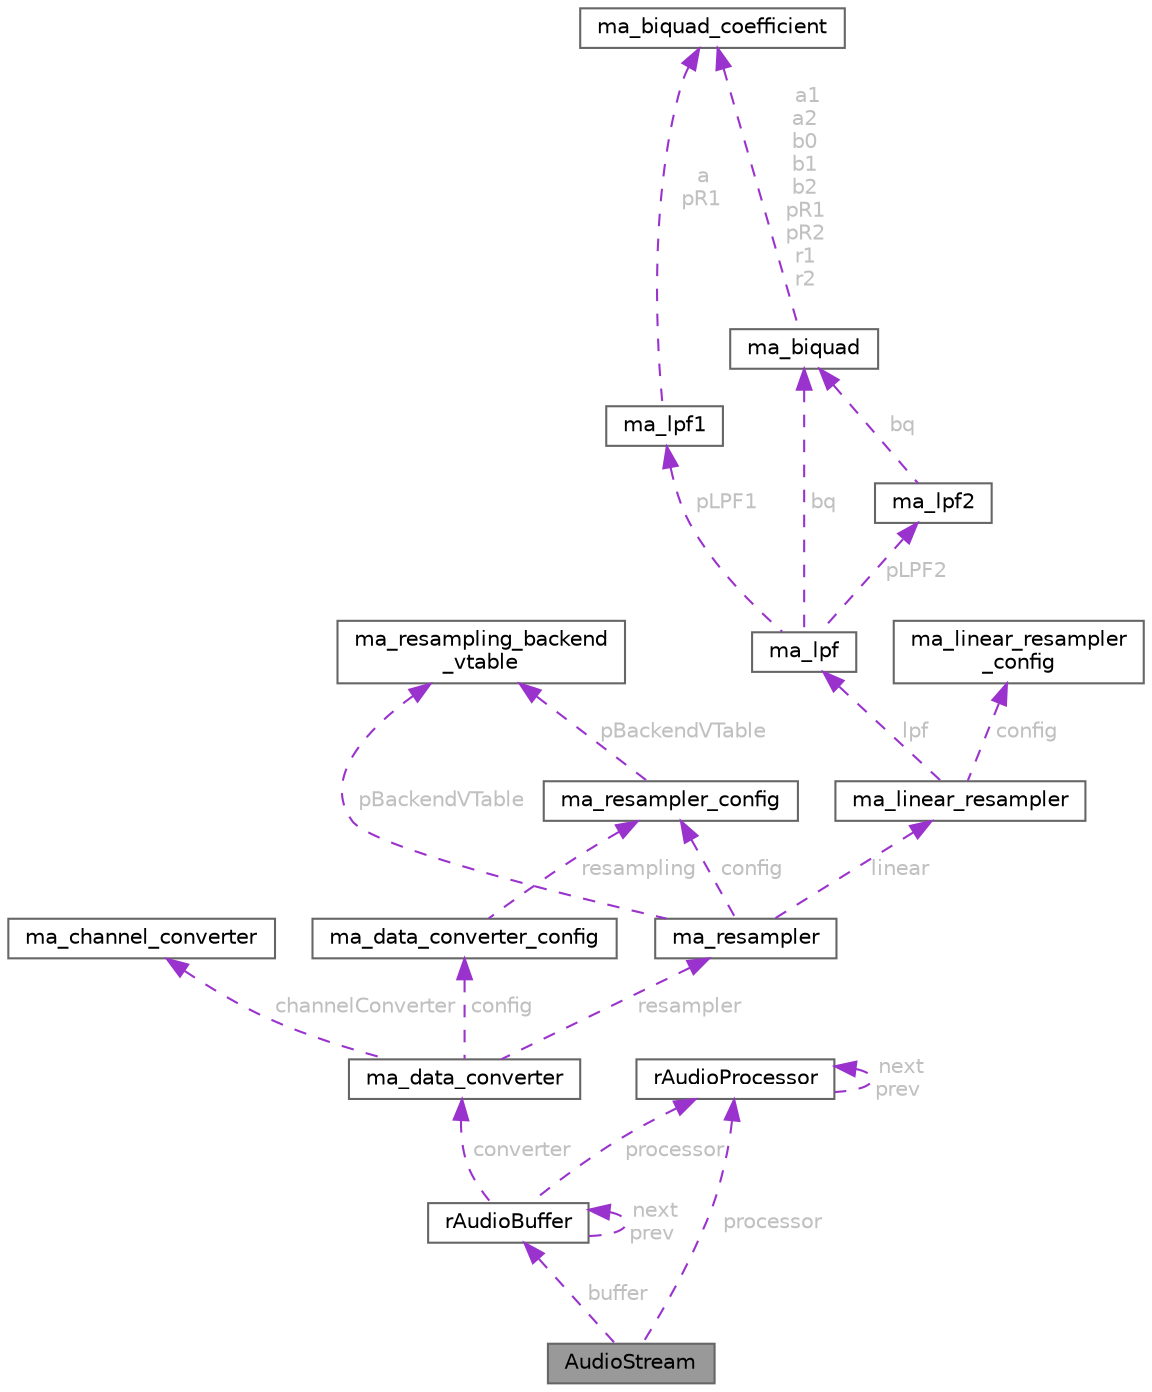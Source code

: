 digraph "AudioStream"
{
 // LATEX_PDF_SIZE
  bgcolor="transparent";
  edge [fontname=Helvetica,fontsize=10,labelfontname=Helvetica,labelfontsize=10];
  node [fontname=Helvetica,fontsize=10,shape=box,height=0.2,width=0.4];
  Node1 [id="Node000001",label="AudioStream",height=0.2,width=0.4,color="gray40", fillcolor="grey60", style="filled", fontcolor="black",tooltip=" "];
  Node2 -> Node1 [id="edge45_Node000001_Node000002",dir="back",color="darkorchid3",style="dashed",tooltip=" ",label=" buffer",fontcolor="grey" ];
  Node2 [id="Node000002",label="rAudioBuffer",height=0.2,width=0.4,color="gray40", fillcolor="white", style="filled",URL="$structr_audio_buffer.html",tooltip=" "];
  Node3 -> Node2 [id="edge46_Node000002_Node000003",dir="back",color="darkorchid3",style="dashed",tooltip=" ",label=" converter",fontcolor="grey" ];
  Node3 [id="Node000003",label="ma_data_converter",height=0.2,width=0.4,color="gray40", fillcolor="white", style="filled",URL="$structma__data__converter.html",tooltip=" "];
  Node4 -> Node3 [id="edge47_Node000003_Node000004",dir="back",color="darkorchid3",style="dashed",tooltip=" ",label=" channelConverter",fontcolor="grey" ];
  Node4 [id="Node000004",label="ma_channel_converter",height=0.2,width=0.4,color="gray40", fillcolor="white", style="filled",URL="$structma__channel__converter.html",tooltip=" "];
  Node5 -> Node3 [id="edge48_Node000003_Node000005",dir="back",color="darkorchid3",style="dashed",tooltip=" ",label=" resampler",fontcolor="grey" ];
  Node5 [id="Node000005",label="ma_resampler",height=0.2,width=0.4,color="gray40", fillcolor="white", style="filled",URL="$structma__resampler.html",tooltip=" "];
  Node6 -> Node5 [id="edge49_Node000005_Node000006",dir="back",color="darkorchid3",style="dashed",tooltip=" ",label=" pBackendVTable",fontcolor="grey" ];
  Node6 [id="Node000006",label="ma_resampling_backend\l_vtable",height=0.2,width=0.4,color="gray40", fillcolor="white", style="filled",URL="$structma__resampling__backend__vtable.html",tooltip=" "];
  Node7 -> Node5 [id="edge50_Node000005_Node000007",dir="back",color="darkorchid3",style="dashed",tooltip=" ",label=" linear",fontcolor="grey" ];
  Node7 [id="Node000007",label="ma_linear_resampler",height=0.2,width=0.4,color="gray40", fillcolor="white", style="filled",URL="$structma__linear__resampler.html",tooltip=" "];
  Node8 -> Node7 [id="edge51_Node000007_Node000008",dir="back",color="darkorchid3",style="dashed",tooltip=" ",label=" config",fontcolor="grey" ];
  Node8 [id="Node000008",label="ma_linear_resampler\l_config",height=0.2,width=0.4,color="gray40", fillcolor="white", style="filled",URL="$structma__linear__resampler__config.html",tooltip=" "];
  Node9 -> Node7 [id="edge52_Node000007_Node000009",dir="back",color="darkorchid3",style="dashed",tooltip=" ",label=" lpf",fontcolor="grey" ];
  Node9 [id="Node000009",label="ma_lpf",height=0.2,width=0.4,color="gray40", fillcolor="white", style="filled",URL="$structma__lpf.html",tooltip=" "];
  Node10 -> Node9 [id="edge53_Node000009_Node000010",dir="back",color="darkorchid3",style="dashed",tooltip=" ",label=" pLPF1",fontcolor="grey" ];
  Node10 [id="Node000010",label="ma_lpf1",height=0.2,width=0.4,color="gray40", fillcolor="white", style="filled",URL="$structma__lpf1.html",tooltip=" "];
  Node11 -> Node10 [id="edge54_Node000010_Node000011",dir="back",color="darkorchid3",style="dashed",tooltip=" ",label=" a\npR1",fontcolor="grey" ];
  Node11 [id="Node000011",label="ma_biquad_coefficient",height=0.2,width=0.4,color="gray40", fillcolor="white", style="filled",URL="$unionma__biquad__coefficient.html",tooltip=" "];
  Node12 -> Node9 [id="edge55_Node000009_Node000012",dir="back",color="darkorchid3",style="dashed",tooltip=" ",label=" pLPF2",fontcolor="grey" ];
  Node12 [id="Node000012",label="ma_lpf2",height=0.2,width=0.4,color="gray40", fillcolor="white", style="filled",URL="$structma__lpf2.html",tooltip=" "];
  Node13 -> Node12 [id="edge56_Node000012_Node000013",dir="back",color="darkorchid3",style="dashed",tooltip=" ",label=" bq",fontcolor="grey" ];
  Node13 [id="Node000013",label="ma_biquad",height=0.2,width=0.4,color="gray40", fillcolor="white", style="filled",URL="$structma__biquad.html",tooltip=" "];
  Node11 -> Node13 [id="edge57_Node000013_Node000011",dir="back",color="darkorchid3",style="dashed",tooltip=" ",label=" a1\na2\nb0\nb1\nb2\npR1\npR2\nr1\nr2",fontcolor="grey" ];
  Node13 -> Node9 [id="edge58_Node000009_Node000013",dir="back",color="darkorchid3",style="dashed",tooltip=" ",label=" bq",fontcolor="grey" ];
  Node14 -> Node5 [id="edge59_Node000005_Node000014",dir="back",color="darkorchid3",style="dashed",tooltip=" ",label=" config",fontcolor="grey" ];
  Node14 [id="Node000014",label="ma_resampler_config",height=0.2,width=0.4,color="gray40", fillcolor="white", style="filled",URL="$structma__resampler__config.html",tooltip=" "];
  Node6 -> Node14 [id="edge60_Node000014_Node000006",dir="back",color="darkorchid3",style="dashed",tooltip=" ",label=" pBackendVTable",fontcolor="grey" ];
  Node15 -> Node3 [id="edge61_Node000003_Node000015",dir="back",color="darkorchid3",style="dashed",tooltip=" ",label=" config",fontcolor="grey" ];
  Node15 [id="Node000015",label="ma_data_converter_config",height=0.2,width=0.4,color="gray40", fillcolor="white", style="filled",URL="$structma__data__converter__config.html",tooltip=" "];
  Node14 -> Node15 [id="edge62_Node000015_Node000014",dir="back",color="darkorchid3",style="dashed",tooltip=" ",label=" resampling",fontcolor="grey" ];
  Node16 -> Node2 [id="edge63_Node000002_Node000016",dir="back",color="darkorchid3",style="dashed",tooltip=" ",label=" processor",fontcolor="grey" ];
  Node16 [id="Node000016",label="rAudioProcessor",height=0.2,width=0.4,color="gray40", fillcolor="white", style="filled",URL="$structr_audio_processor.html",tooltip=" "];
  Node16 -> Node16 [id="edge64_Node000016_Node000016",dir="back",color="darkorchid3",style="dashed",tooltip=" ",label=" next\nprev",fontcolor="grey" ];
  Node2 -> Node2 [id="edge65_Node000002_Node000002",dir="back",color="darkorchid3",style="dashed",tooltip=" ",label=" next\nprev",fontcolor="grey" ];
  Node16 -> Node1 [id="edge66_Node000001_Node000016",dir="back",color="darkorchid3",style="dashed",tooltip=" ",label=" processor",fontcolor="grey" ];
}
